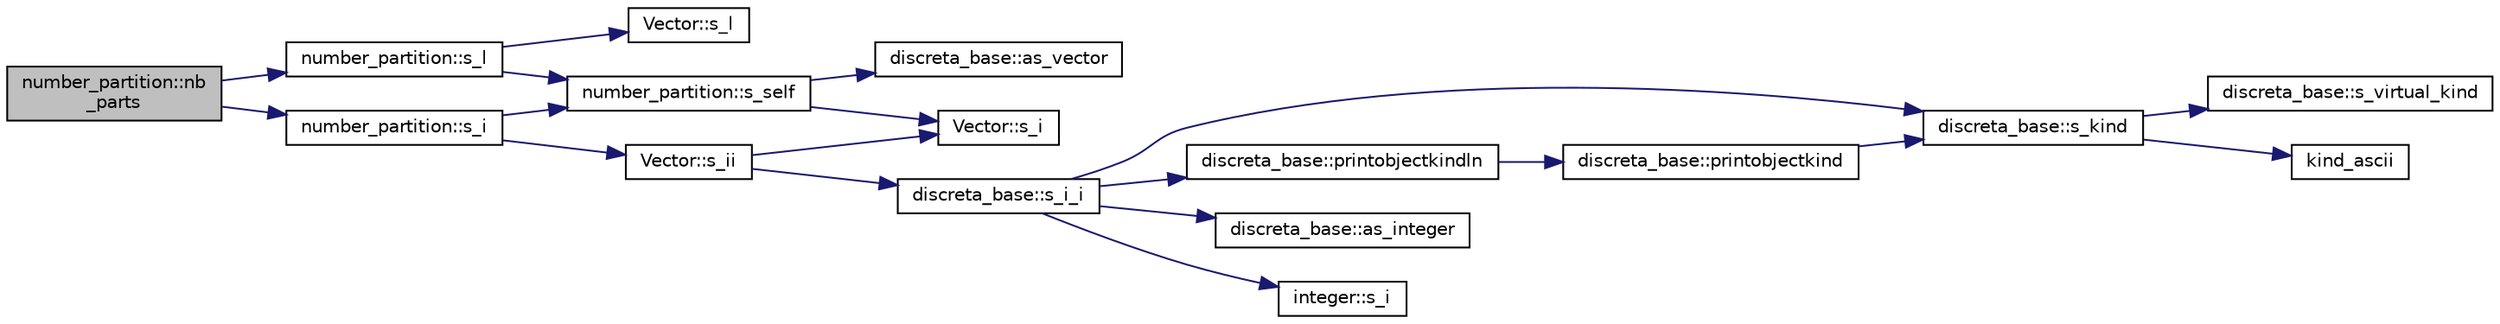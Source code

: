 digraph "number_partition::nb_parts"
{
  edge [fontname="Helvetica",fontsize="10",labelfontname="Helvetica",labelfontsize="10"];
  node [fontname="Helvetica",fontsize="10",shape=record];
  rankdir="LR";
  Node1069 [label="number_partition::nb\l_parts",height=0.2,width=0.4,color="black", fillcolor="grey75", style="filled", fontcolor="black"];
  Node1069 -> Node1070 [color="midnightblue",fontsize="10",style="solid",fontname="Helvetica"];
  Node1070 [label="number_partition::s_l",height=0.2,width=0.4,color="black", fillcolor="white", style="filled",URL="$df/d50/classnumber__partition.html#a2d95948a33d3c198e45db2b275ba8b68"];
  Node1070 -> Node1071 [color="midnightblue",fontsize="10",style="solid",fontname="Helvetica"];
  Node1071 [label="number_partition::s_self",height=0.2,width=0.4,color="black", fillcolor="white", style="filled",URL="$df/d50/classnumber__partition.html#a341bbbb9aeb221d1052b029648141e37"];
  Node1071 -> Node1072 [color="midnightblue",fontsize="10",style="solid",fontname="Helvetica"];
  Node1072 [label="Vector::s_i",height=0.2,width=0.4,color="black", fillcolor="white", style="filled",URL="$d5/db2/class_vector.html#a1c4fe1752523df8119f70dd550244871"];
  Node1071 -> Node1073 [color="midnightblue",fontsize="10",style="solid",fontname="Helvetica"];
  Node1073 [label="discreta_base::as_vector",height=0.2,width=0.4,color="black", fillcolor="white", style="filled",URL="$d7/d71/classdiscreta__base.html#a7bdd6cae39c380b128ee9e17e42cf020"];
  Node1070 -> Node1074 [color="midnightblue",fontsize="10",style="solid",fontname="Helvetica"];
  Node1074 [label="Vector::s_l",height=0.2,width=0.4,color="black", fillcolor="white", style="filled",URL="$d5/db2/class_vector.html#ad2dc082288f858d22a528832289e0704"];
  Node1069 -> Node1075 [color="midnightblue",fontsize="10",style="solid",fontname="Helvetica"];
  Node1075 [label="number_partition::s_i",height=0.2,width=0.4,color="black", fillcolor="white", style="filled",URL="$df/d50/classnumber__partition.html#aca3e653629e80549db9e0cf584a3e16c"];
  Node1075 -> Node1071 [color="midnightblue",fontsize="10",style="solid",fontname="Helvetica"];
  Node1075 -> Node1076 [color="midnightblue",fontsize="10",style="solid",fontname="Helvetica"];
  Node1076 [label="Vector::s_ii",height=0.2,width=0.4,color="black", fillcolor="white", style="filled",URL="$d5/db2/class_vector.html#a75d4942cc7b9794717b4846c10520db8"];
  Node1076 -> Node1072 [color="midnightblue",fontsize="10",style="solid",fontname="Helvetica"];
  Node1076 -> Node1077 [color="midnightblue",fontsize="10",style="solid",fontname="Helvetica"];
  Node1077 [label="discreta_base::s_i_i",height=0.2,width=0.4,color="black", fillcolor="white", style="filled",URL="$d7/d71/classdiscreta__base.html#aadb92c01fbe69b3034b0214b33fbc735"];
  Node1077 -> Node1078 [color="midnightblue",fontsize="10",style="solid",fontname="Helvetica"];
  Node1078 [label="discreta_base::s_kind",height=0.2,width=0.4,color="black", fillcolor="white", style="filled",URL="$d7/d71/classdiscreta__base.html#a8a830025c74adbbc3362418a7c2ba157"];
  Node1078 -> Node1079 [color="midnightblue",fontsize="10",style="solid",fontname="Helvetica"];
  Node1079 [label="discreta_base::s_virtual_kind",height=0.2,width=0.4,color="black", fillcolor="white", style="filled",URL="$d7/d71/classdiscreta__base.html#a52778a6d6943a468be083d0785d418fb"];
  Node1078 -> Node1080 [color="midnightblue",fontsize="10",style="solid",fontname="Helvetica"];
  Node1080 [label="kind_ascii",height=0.2,width=0.4,color="black", fillcolor="white", style="filled",URL="$d9/d60/discreta_8h.html#ad0ce825a9f29bc6cec27e1b64cfe27bf"];
  Node1077 -> Node1081 [color="midnightblue",fontsize="10",style="solid",fontname="Helvetica"];
  Node1081 [label="discreta_base::printobjectkindln",height=0.2,width=0.4,color="black", fillcolor="white", style="filled",URL="$d7/d71/classdiscreta__base.html#a677ccc8f392ebedde05e453f8cf59559"];
  Node1081 -> Node1082 [color="midnightblue",fontsize="10",style="solid",fontname="Helvetica"];
  Node1082 [label="discreta_base::printobjectkind",height=0.2,width=0.4,color="black", fillcolor="white", style="filled",URL="$d7/d71/classdiscreta__base.html#aa75a1314aa706909b029664944904231"];
  Node1082 -> Node1078 [color="midnightblue",fontsize="10",style="solid",fontname="Helvetica"];
  Node1077 -> Node1083 [color="midnightblue",fontsize="10",style="solid",fontname="Helvetica"];
  Node1083 [label="discreta_base::as_integer",height=0.2,width=0.4,color="black", fillcolor="white", style="filled",URL="$d7/d71/classdiscreta__base.html#a00d7691eaf874fd283d942692fe8dd26"];
  Node1077 -> Node1084 [color="midnightblue",fontsize="10",style="solid",fontname="Helvetica"];
  Node1084 [label="integer::s_i",height=0.2,width=0.4,color="black", fillcolor="white", style="filled",URL="$d0/de5/classinteger.html#adf28e9f94d4c844adaa950deeb80b904"];
}
